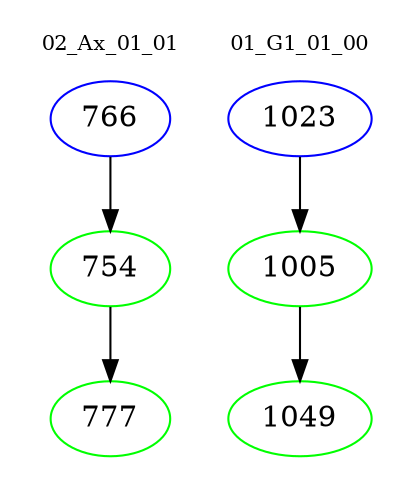 digraph{
subgraph cluster_0 {
color = white
label = "02_Ax_01_01";
fontsize=10;
T0_766 [label="766", color="blue"]
T0_766 -> T0_754 [color="black"]
T0_754 [label="754", color="green"]
T0_754 -> T0_777 [color="black"]
T0_777 [label="777", color="green"]
}
subgraph cluster_1 {
color = white
label = "01_G1_01_00";
fontsize=10;
T1_1023 [label="1023", color="blue"]
T1_1023 -> T1_1005 [color="black"]
T1_1005 [label="1005", color="green"]
T1_1005 -> T1_1049 [color="black"]
T1_1049 [label="1049", color="green"]
}
}
